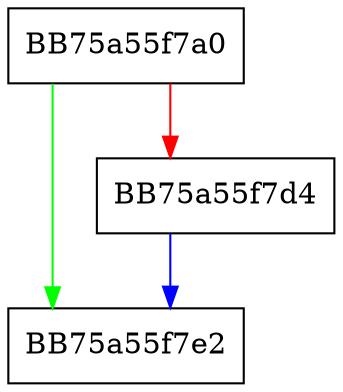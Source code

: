 digraph KERNEL32_DLL_SetThreadContext {
  node [shape="box"];
  graph [splines=ortho];
  BB75a55f7a0 -> BB75a55f7e2 [color="green"];
  BB75a55f7a0 -> BB75a55f7d4 [color="red"];
  BB75a55f7d4 -> BB75a55f7e2 [color="blue"];
}